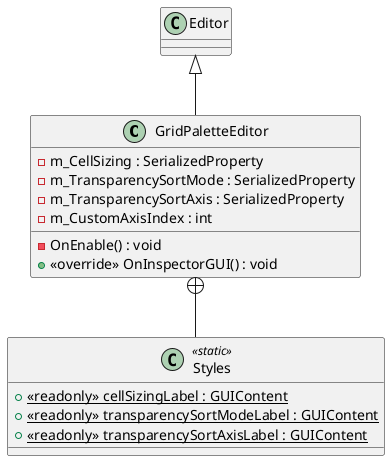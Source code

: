 @startuml
class GridPaletteEditor {
    - m_CellSizing : SerializedProperty
    - m_TransparencySortMode : SerializedProperty
    - m_TransparencySortAxis : SerializedProperty
    - m_CustomAxisIndex : int
    - OnEnable() : void
    + <<override>> OnInspectorGUI() : void
}
class Styles <<static>> {
    + {static} <<readonly>> cellSizingLabel : GUIContent
    + {static} <<readonly>> transparencySortModeLabel : GUIContent
    + {static} <<readonly>> transparencySortAxisLabel : GUIContent
}
Editor <|-- GridPaletteEditor
GridPaletteEditor +-- Styles
@enduml
